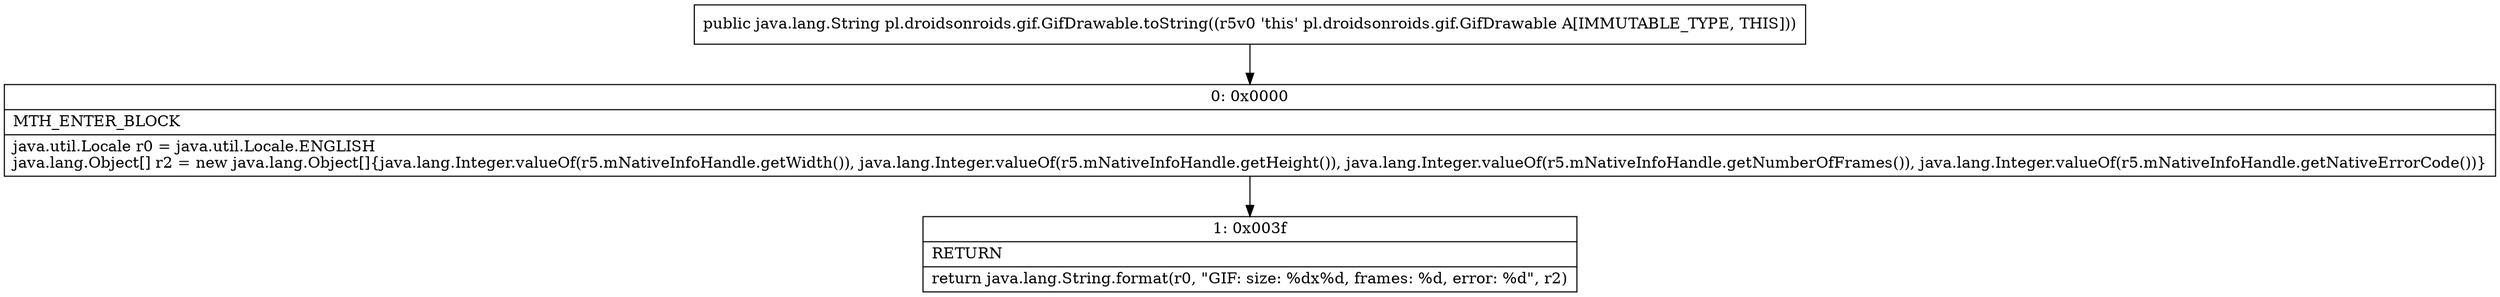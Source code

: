 digraph "CFG forpl.droidsonroids.gif.GifDrawable.toString()Ljava\/lang\/String;" {
Node_0 [shape=record,label="{0\:\ 0x0000|MTH_ENTER_BLOCK\l|java.util.Locale r0 = java.util.Locale.ENGLISH\ljava.lang.Object[] r2 = new java.lang.Object[]\{java.lang.Integer.valueOf(r5.mNativeInfoHandle.getWidth()), java.lang.Integer.valueOf(r5.mNativeInfoHandle.getHeight()), java.lang.Integer.valueOf(r5.mNativeInfoHandle.getNumberOfFrames()), java.lang.Integer.valueOf(r5.mNativeInfoHandle.getNativeErrorCode())\}\l}"];
Node_1 [shape=record,label="{1\:\ 0x003f|RETURN\l|return java.lang.String.format(r0, \"GIF: size: %dx%d, frames: %d, error: %d\", r2)\l}"];
MethodNode[shape=record,label="{public java.lang.String pl.droidsonroids.gif.GifDrawable.toString((r5v0 'this' pl.droidsonroids.gif.GifDrawable A[IMMUTABLE_TYPE, THIS])) }"];
MethodNode -> Node_0;
Node_0 -> Node_1;
}

